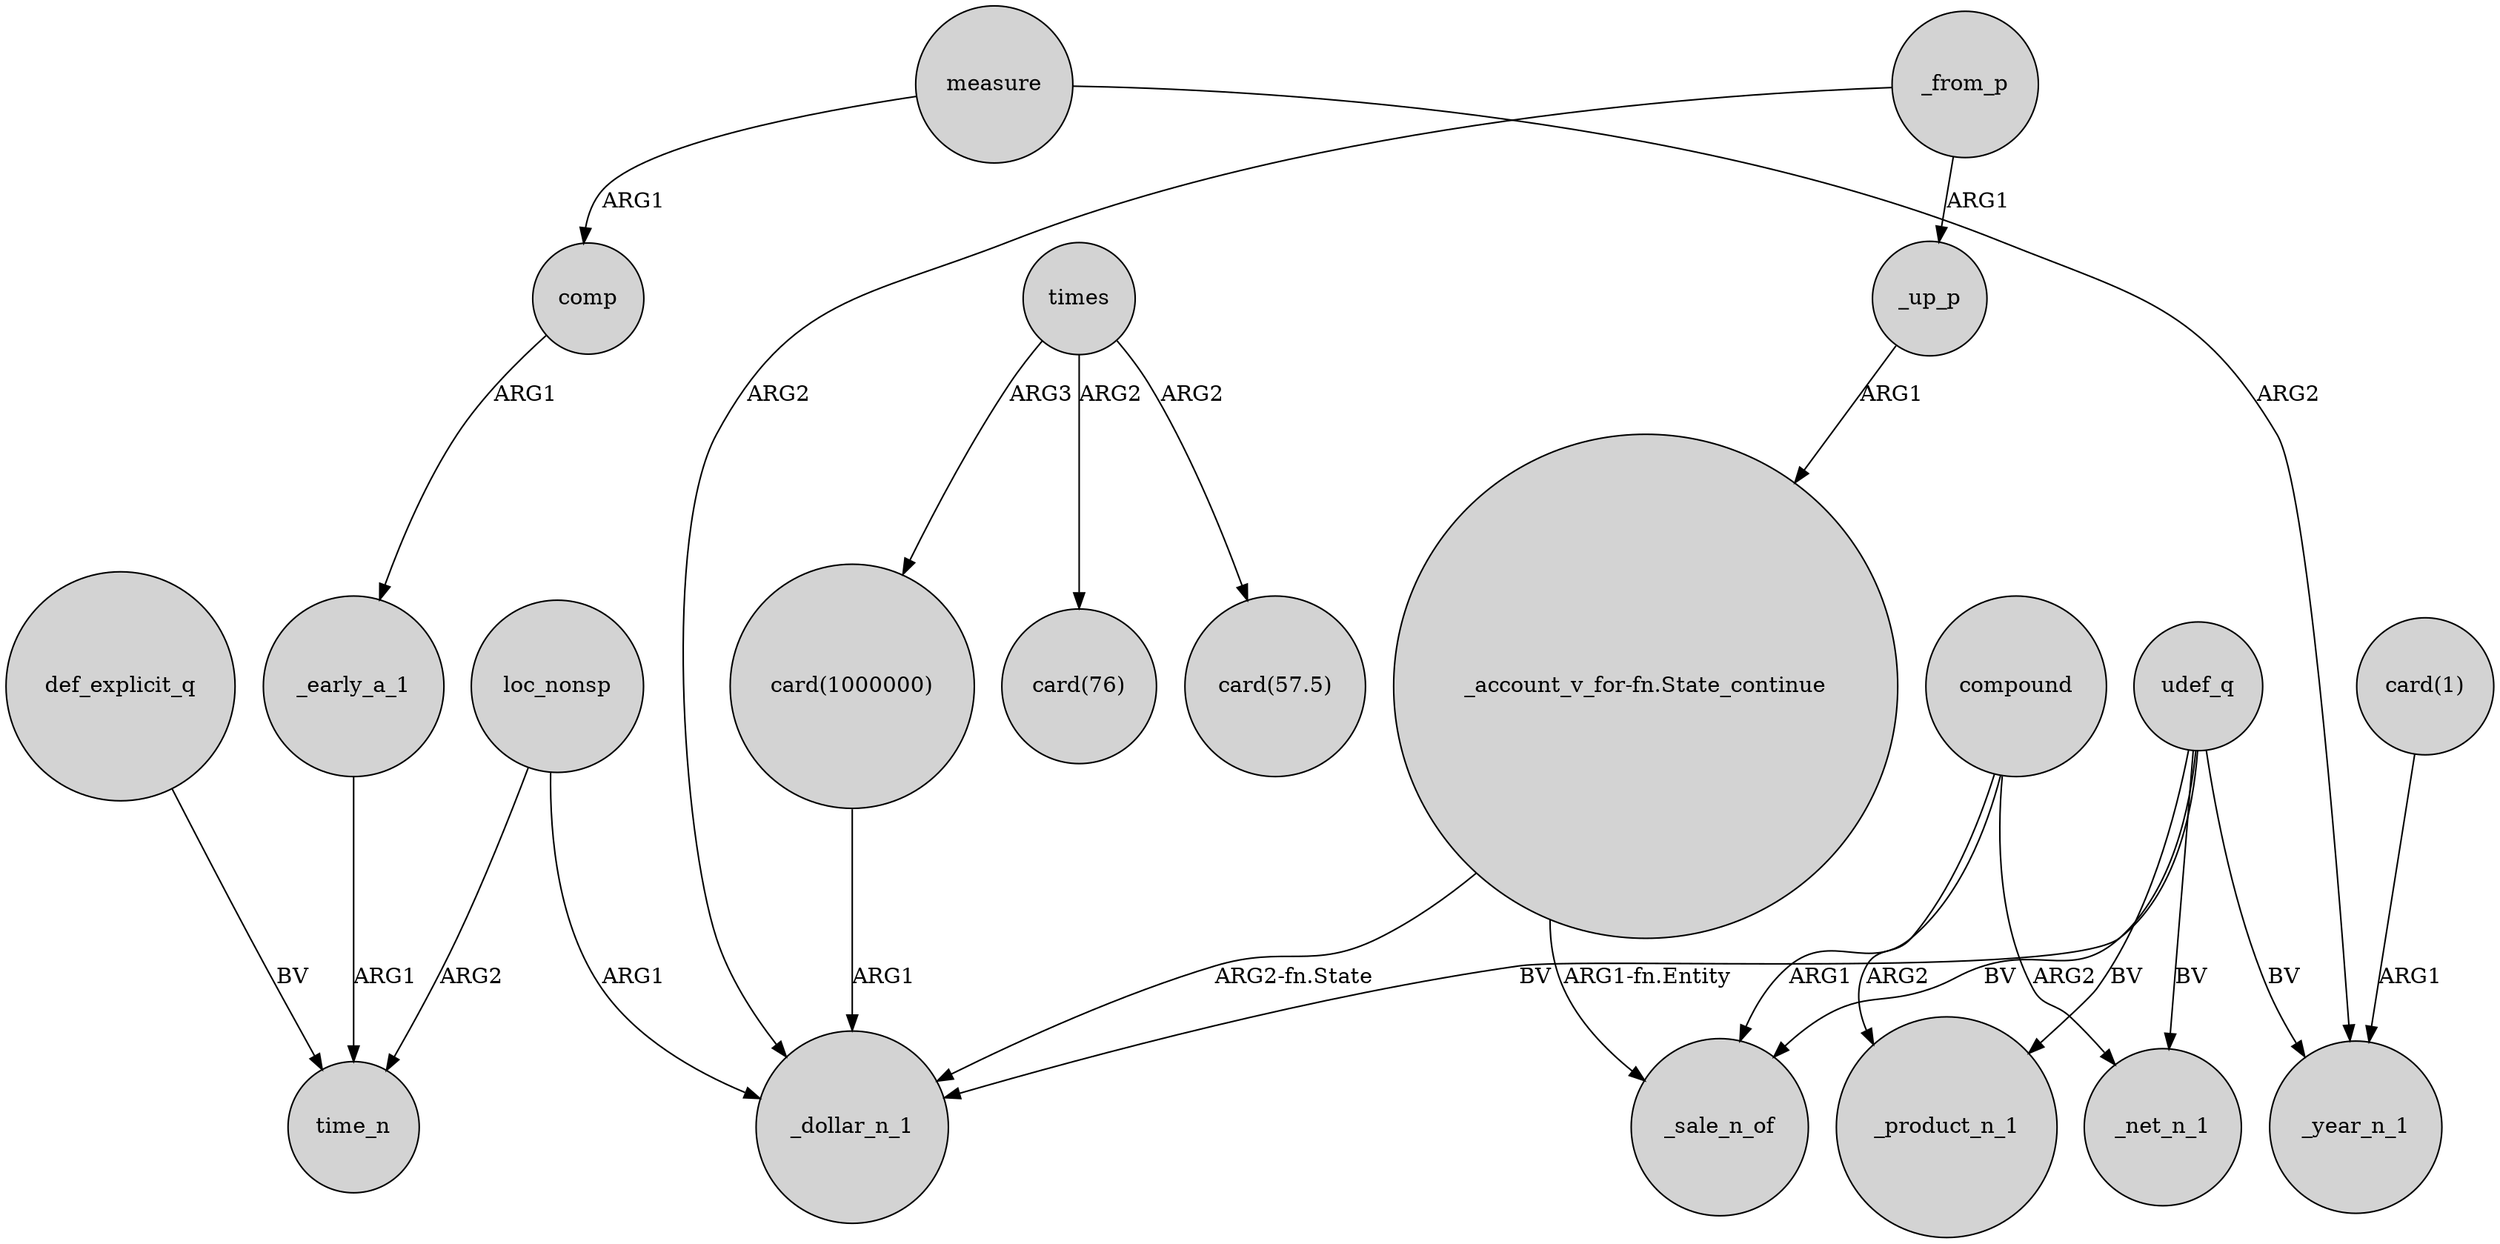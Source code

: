 digraph {
	node [shape=circle style=filled]
	_early_a_1 -> time_n [label=ARG1]
	loc_nonsp -> _dollar_n_1 [label=ARG1]
	compound -> _net_n_1 [label=ARG2]
	times -> "card(76)" [label=ARG2]
	"card(1)" -> _year_n_1 [label=ARG1]
	times -> "card(1000000)" [label=ARG3]
	comp -> _early_a_1 [label=ARG1]
	"_account_v_for-fn.State_continue" -> _dollar_n_1 [label="ARG2-fn.State"]
	udef_q -> _product_n_1 [label=BV]
	udef_q -> _sale_n_of [label=BV]
	measure -> _year_n_1 [label=ARG2]
	"_account_v_for-fn.State_continue" -> _sale_n_of [label="ARG1-fn.Entity"]
	udef_q -> _net_n_1 [label=BV]
	udef_q -> _dollar_n_1 [label=BV]
	"card(1000000)" -> _dollar_n_1 [label=ARG1]
	measure -> comp [label=ARG1]
	def_explicit_q -> time_n [label=BV]
	udef_q -> _year_n_1 [label=BV]
	loc_nonsp -> time_n [label=ARG2]
	_up_p -> "_account_v_for-fn.State_continue" [label=ARG1]
	_from_p -> _up_p [label=ARG1]
	compound -> _product_n_1 [label=ARG2]
	_from_p -> _dollar_n_1 [label=ARG2]
	compound -> _sale_n_of [label=ARG1]
	times -> "card(57.5)" [label=ARG2]
}
